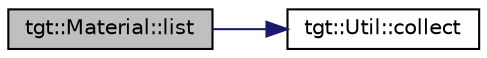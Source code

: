 digraph "tgt::Material::list"
{
 // LATEX_PDF_SIZE
  edge [fontname="Helvetica",fontsize="10",labelfontname="Helvetica",labelfontsize="10"];
  node [fontname="Helvetica",fontsize="10",shape=record];
  rankdir="LR";
  Node1 [label="tgt::Material::list",height=0.2,width=0.4,color="black", fillcolor="grey75", style="filled", fontcolor="black",tooltip=" "];
  Node1 -> Node2 [color="midnightblue",fontsize="10",style="solid",fontname="Helvetica"];
  Node2 [label="tgt::Util::collect",height=0.2,width=0.4,color="black", fillcolor="white", style="filled",URL="$namespacetgt_1_1_util.html#a039a3c1faf310c1209d935725ba01a03",tooltip=" "];
}
